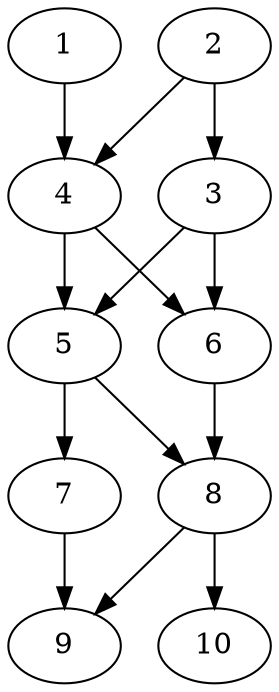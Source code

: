 // DAG automatically generated by daggen at Thu Oct  3 13:58:05 2019
// ./daggen --dot -n 10 --ccr 0.3 --fat 0.5 --regular 0.7 --density 0.9 --mindata 5242880 --maxdata 52428800 
digraph G {
  1 [size="42844160", alpha="0.04", expect_size="12853248"] 
  1 -> 4 [size ="12853248"]
  2 [size="132611413", alpha="0.02", expect_size="39783424"] 
  2 -> 3 [size ="39783424"]
  2 -> 4 [size ="39783424"]
  3 [size="89183573", alpha="0.11", expect_size="26755072"] 
  3 -> 5 [size ="26755072"]
  3 -> 6 [size ="26755072"]
  4 [size="149828267", alpha="0.11", expect_size="44948480"] 
  4 -> 5 [size ="44948480"]
  4 -> 6 [size ="44948480"]
  5 [size="57736533", alpha="0.01", expect_size="17320960"] 
  5 -> 7 [size ="17320960"]
  5 -> 8 [size ="17320960"]
  6 [size="85565440", alpha="0.01", expect_size="25669632"] 
  6 -> 8 [size ="25669632"]
  7 [size="27869867", alpha="0.16", expect_size="8360960"] 
  7 -> 9 [size ="8360960"]
  8 [size="67795627", alpha="0.05", expect_size="20338688"] 
  8 -> 9 [size ="20338688"]
  8 -> 10 [size ="20338688"]
  9 [size="134195200", alpha="0.11", expect_size="40258560"] 
  10 [size="161249280", alpha="0.20", expect_size="48374784"] 
}
